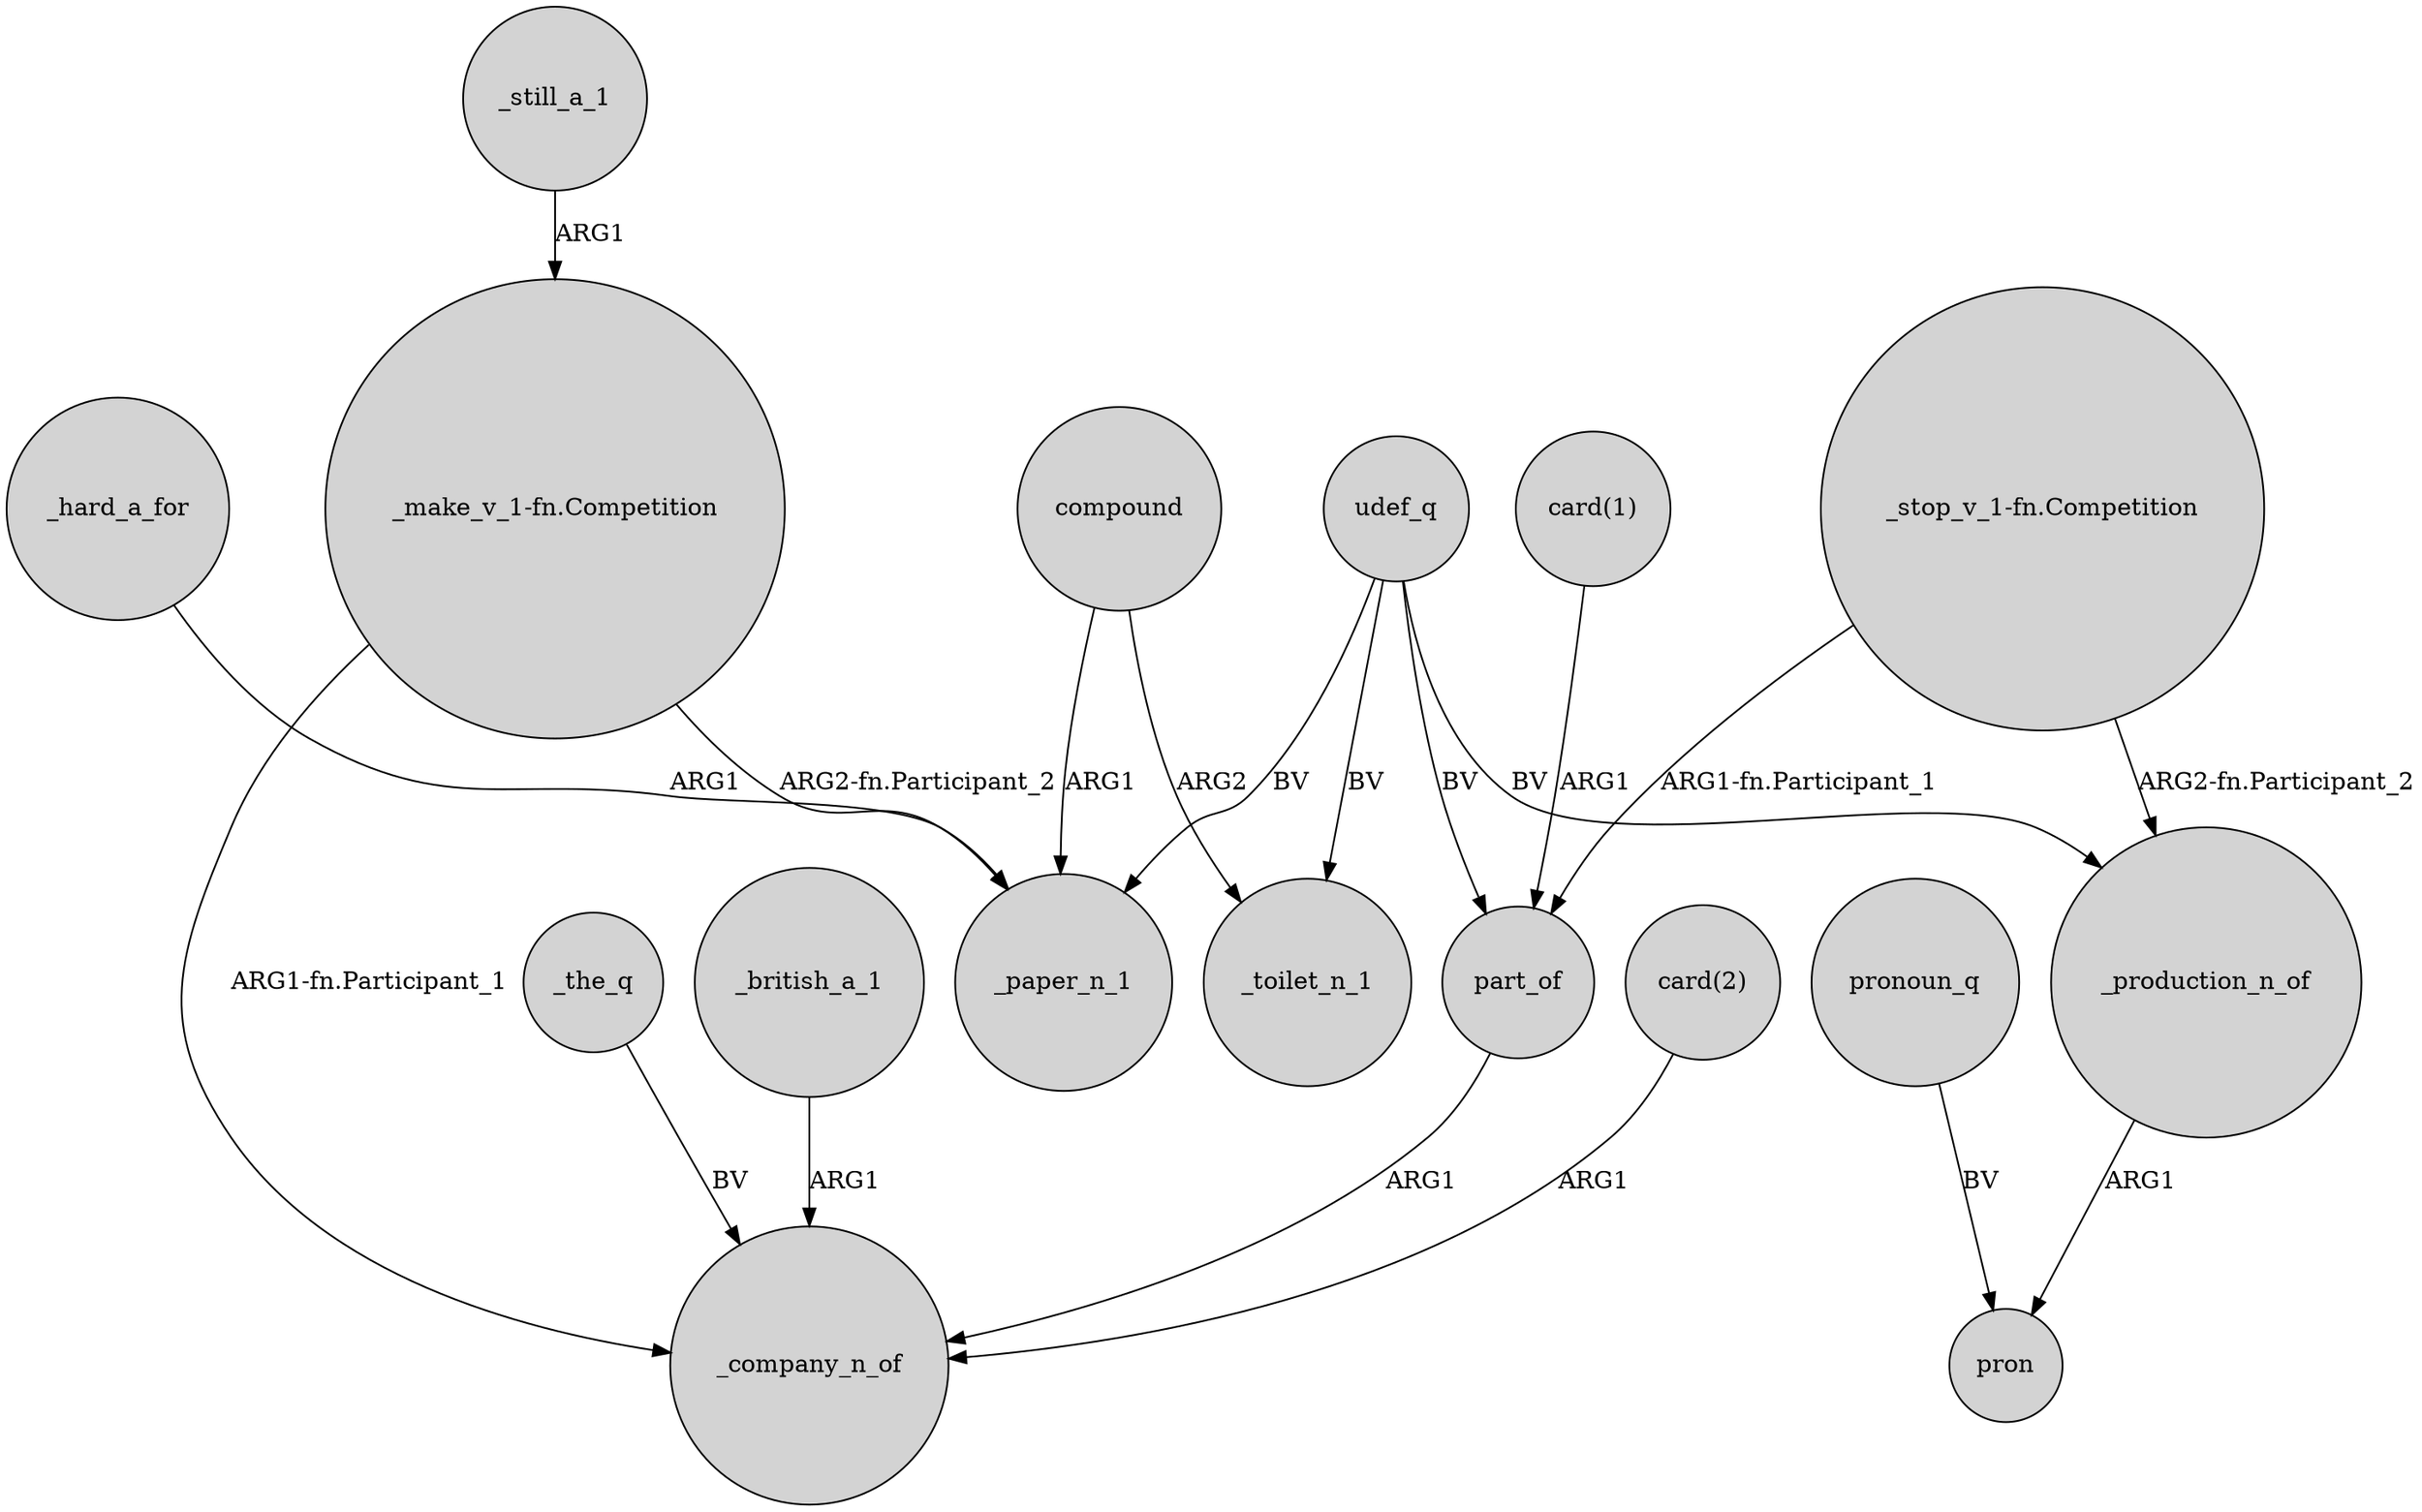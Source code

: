 digraph {
	node [shape=circle style=filled]
	compound -> _toilet_n_1 [label=ARG2]
	"_stop_v_1-fn.Competition" -> part_of [label="ARG1-fn.Participant_1"]
	udef_q -> part_of [label=BV]
	udef_q -> _paper_n_1 [label=BV]
	_british_a_1 -> _company_n_of [label=ARG1]
	compound -> _paper_n_1 [label=ARG1]
	"card(1)" -> part_of [label=ARG1]
	"_make_v_1-fn.Competition" -> _company_n_of [label="ARG1-fn.Participant_1"]
	"_make_v_1-fn.Competition" -> _paper_n_1 [label="ARG2-fn.Participant_2"]
	udef_q -> _toilet_n_1 [label=BV]
	pronoun_q -> pron [label=BV]
	part_of -> _company_n_of [label=ARG1]
	_production_n_of -> pron [label=ARG1]
	_hard_a_for -> _paper_n_1 [label=ARG1]
	"card(2)" -> _company_n_of [label=ARG1]
	"_stop_v_1-fn.Competition" -> _production_n_of [label="ARG2-fn.Participant_2"]
	_the_q -> _company_n_of [label=BV]
	udef_q -> _production_n_of [label=BV]
	_still_a_1 -> "_make_v_1-fn.Competition" [label=ARG1]
}
